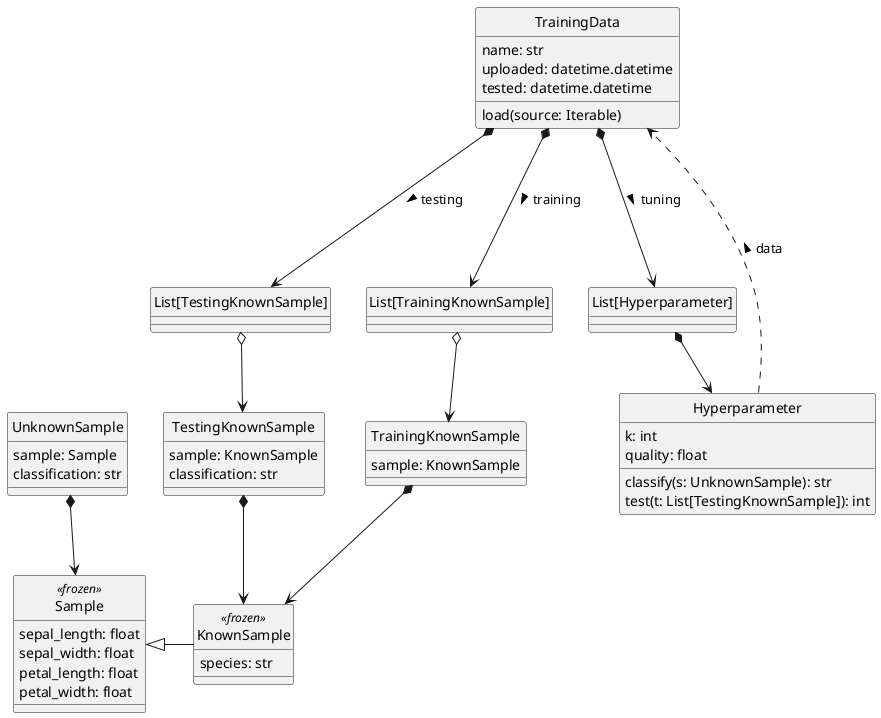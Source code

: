 @startuml
'figure 4: Frozen Dataclasses'
skinparam monochrome true
skinparam handwritten false
skinparam shadowing false
hide class circle

class TrainingData {
    name: str
    uploaded: datetime.datetime
    tested: datetime.datetime
    load(source: Iterable)
}
class Sample <<frozen>> {
    sepal_length: float
    sepal_width: float
    petal_length: float
    petal_width: float
}
class KnownSample <<frozen>> {
    species: str
}
class TrainingKnownSample {
    sample: KnownSample
}
class TestingKnownSample {
    sample: KnownSample
    classification: str
}
class UnknownSample {
    sample: Sample
    classification: str
}
class Hyperparameter {
    k: int
    quality: float
    classify(s: UnknownSample): str
    test(t: List[TestingKnownSample]): int
}
class "List[TestingKnownSample]"
class "List[TrainingKnownSample]"
class "List[Hyperparameter]"
TrainingData *---> "List[TrainingKnownSample]" : training >
TrainingData *---> "List[TestingKnownSample]" : testing >
TrainingData *---> "List[Hyperparameter]" : tuning >
"List[TrainingKnownSample]" o--> TrainingKnownSample
"List[TestingKnownSample]" o--> TestingKnownSample
"List[Hyperparameter]" *--> Hyperparameter
Sample <|- KnownSample
TestingKnownSample *--> KnownSample
TrainingKnownSample *--> KnownSample
UnknownSample *--> Sample
Hyperparameter ...> TrainingData : data >
@enduml

